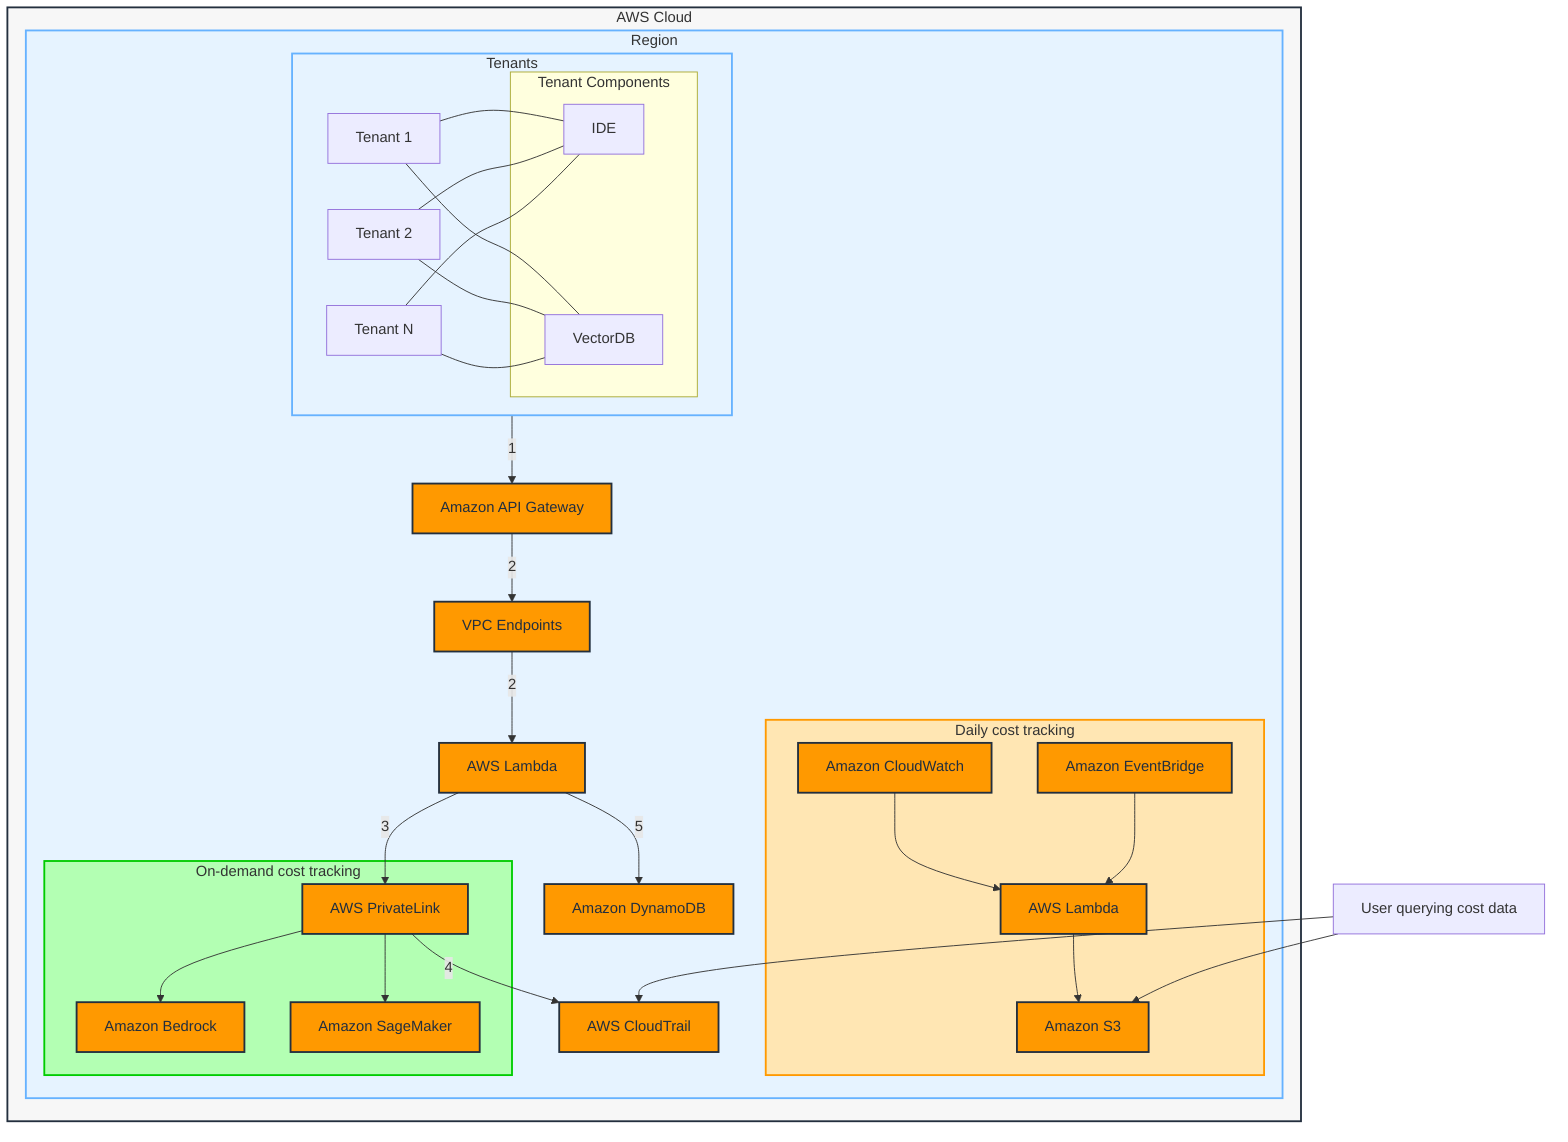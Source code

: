 graph TD
    subgraph Tenants["Tenants"]
        T1[Tenant 1]
        T2[Tenant 2]
        TN[Tenant N]
        subgraph TenantComponents["Tenant Components"]
            IDE[IDE]
            VDB[VectorDB]
        end
        T1 --- IDE & VDB
        T2 --- IDE & VDB
        TN --- IDE & VDB
    end

    subgraph AWSCloud["AWS Cloud"]
        subgraph Region["Region"]
            APIG[Amazon API Gateway]
            VPC[VPC Endpoints]
            Lambda1[AWS Lambda]
            Lambda2[AWS Lambda]
            CW[Amazon CloudWatch]
            S3[Amazon S3]
            DDB[Amazon DynamoDB]
            PL[AWS PrivateLink]
            CT[AWS CloudTrail]
            EB[Amazon EventBridge]

            subgraph DailyCostTracking["Daily cost tracking"]
                CW --> Lambda2
                EB --> Lambda2
                Lambda2 --> S3
            end

            subgraph OnDemandCostTracking["On-demand cost tracking"]
                PL --> Bedrock[Amazon Bedrock]
                PL --> SageMaker[Amazon SageMaker]
            end

            Tenants -->|1| APIG
            APIG -->|2| VPC
            VPC -->|2| Lambda1
            Lambda1 -->|3| PL
            Lambda1 -->|5| DDB
            PL -->|4| CT
        end
    end

    User[User querying cost data] --> S3
    User --> CT

    %% Styling
    classDef awsService fill:#FF9900,stroke:#232F3E,stroke-width:2px,color:#232F3E;
    class APIG,VPC,Lambda1,Lambda2,CW,S3,DDB,PL,CT,EB,Bedrock,SageMaker awsService;

    style Tenants fill:#E6F3FF,stroke:#66B2FF,stroke-width:2px;
    style AWSCloud fill:#F7F7F7,stroke:#232F3E,stroke-width:2px;
    style Region fill:#E6F3FF,stroke:#66B2FF,stroke-width:2px;
    style DailyCostTracking fill:#FFE6B3,stroke:#FF9900,stroke-width:2px;
    style OnDemandCostTracking fill:#B3FFB3,stroke:#00CC00,stroke-width:2px;
